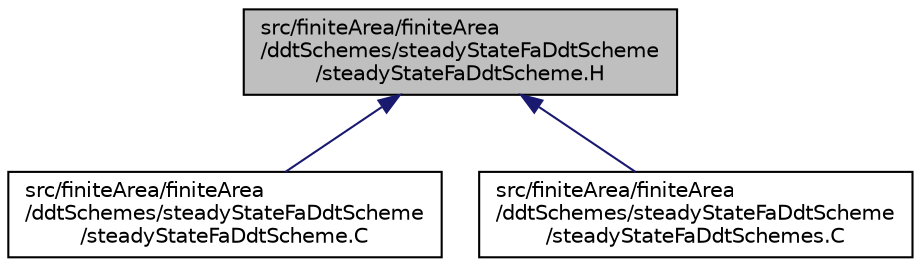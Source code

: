 digraph "src/finiteArea/finiteArea/ddtSchemes/steadyStateFaDdtScheme/steadyStateFaDdtScheme.H"
{
  bgcolor="transparent";
  edge [fontname="Helvetica",fontsize="10",labelfontname="Helvetica",labelfontsize="10"];
  node [fontname="Helvetica",fontsize="10",shape=record];
  Node1 [label="src/finiteArea/finiteArea\l/ddtSchemes/steadyStateFaDdtScheme\l/steadyStateFaDdtScheme.H",height=0.2,width=0.4,color="black", fillcolor="grey75", style="filled" fontcolor="black"];
  Node1 -> Node2 [dir="back",color="midnightblue",fontsize="10",style="solid",fontname="Helvetica"];
  Node2 [label="src/finiteArea/finiteArea\l/ddtSchemes/steadyStateFaDdtScheme\l/steadyStateFaDdtScheme.C",height=0.2,width=0.4,color="black",URL="$steadyStateFaDdtScheme_8C.html"];
  Node1 -> Node3 [dir="back",color="midnightblue",fontsize="10",style="solid",fontname="Helvetica"];
  Node3 [label="src/finiteArea/finiteArea\l/ddtSchemes/steadyStateFaDdtScheme\l/steadyStateFaDdtSchemes.C",height=0.2,width=0.4,color="black",URL="$steadyStateFaDdtSchemes_8C.html"];
}
